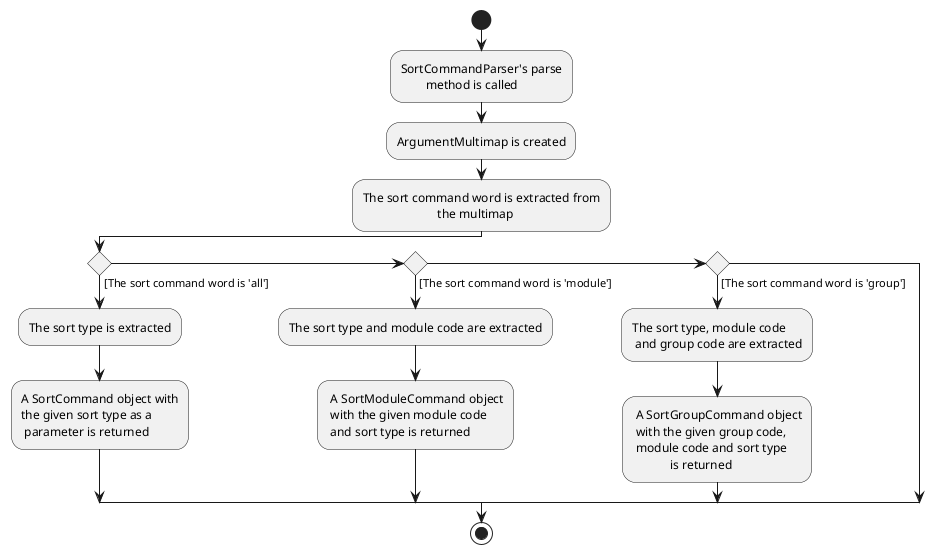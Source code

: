 @startuml
start
:SortCommandParser's parse
        method is called;

:ArgumentMultimap is created;

:The sort command word is extracted from
                        the multimap;

if() then ([The sort command word is 'all'])
    :The sort type is extracted;
    :A SortCommand object with
    the given sort type as a
     parameter is returned;

else if() then ([The sort command word is 'module'])
    :The sort type and module code are extracted;
    : A SortModuleCommand object
     with the given module code
     and sort type is returned;

else if() then ([The sort command word is 'group'])
    :The sort type, module code
     and group code are extracted;
    : A SortGroupCommand object
     with the given group code,
     module code and sort type
                is returned;


endif

stop
@enduml
